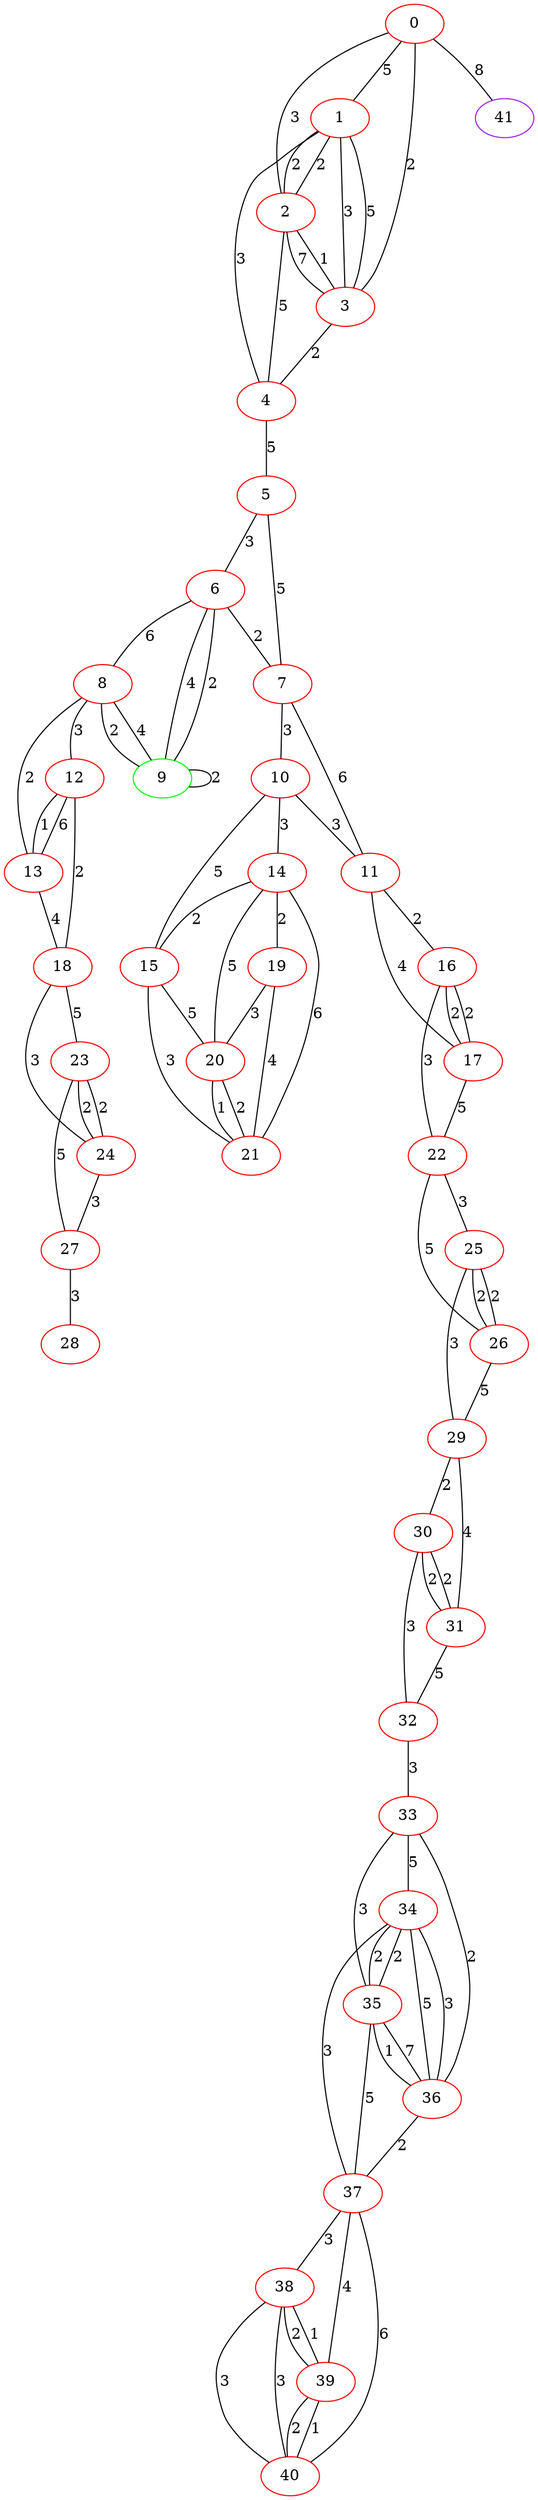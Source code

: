 graph "" {
0 [color=red, weight=1];
1 [color=red, weight=1];
2 [color=red, weight=1];
3 [color=red, weight=1];
4 [color=red, weight=1];
5 [color=red, weight=1];
6 [color=red, weight=1];
7 [color=red, weight=1];
8 [color=red, weight=1];
9 [color=green, weight=2];
10 [color=red, weight=1];
11 [color=red, weight=1];
12 [color=red, weight=1];
13 [color=red, weight=1];
14 [color=red, weight=1];
15 [color=red, weight=1];
16 [color=red, weight=1];
17 [color=red, weight=1];
18 [color=red, weight=1];
19 [color=red, weight=1];
20 [color=red, weight=1];
21 [color=red, weight=1];
22 [color=red, weight=1];
23 [color=red, weight=1];
24 [color=red, weight=1];
25 [color=red, weight=1];
26 [color=red, weight=1];
27 [color=red, weight=1];
28 [color=red, weight=1];
29 [color=red, weight=1];
30 [color=red, weight=1];
31 [color=red, weight=1];
32 [color=red, weight=1];
33 [color=red, weight=1];
34 [color=red, weight=1];
35 [color=red, weight=1];
36 [color=red, weight=1];
37 [color=red, weight=1];
38 [color=red, weight=1];
39 [color=red, weight=1];
40 [color=red, weight=1];
41 [color=purple, weight=4];
0 -- 1  [key=0, label=5];
0 -- 2  [key=0, label=3];
0 -- 3  [key=0, label=2];
0 -- 41  [key=0, label=8];
1 -- 2  [key=0, label=2];
1 -- 2  [key=1, label=2];
1 -- 3  [key=0, label=3];
1 -- 3  [key=1, label=5];
1 -- 4  [key=0, label=3];
2 -- 3  [key=0, label=1];
2 -- 3  [key=1, label=7];
2 -- 4  [key=0, label=5];
3 -- 4  [key=0, label=2];
4 -- 5  [key=0, label=5];
5 -- 6  [key=0, label=3];
5 -- 7  [key=0, label=5];
6 -- 8  [key=0, label=6];
6 -- 9  [key=0, label=4];
6 -- 9  [key=1, label=2];
6 -- 7  [key=0, label=2];
7 -- 10  [key=0, label=3];
7 -- 11  [key=0, label=6];
8 -- 9  [key=0, label=2];
8 -- 9  [key=1, label=4];
8 -- 12  [key=0, label=3];
8 -- 13  [key=0, label=2];
9 -- 9  [key=0, label=2];
10 -- 15  [key=0, label=5];
10 -- 11  [key=0, label=3];
10 -- 14  [key=0, label=3];
11 -- 16  [key=0, label=2];
11 -- 17  [key=0, label=4];
12 -- 18  [key=0, label=2];
12 -- 13  [key=0, label=1];
12 -- 13  [key=1, label=6];
13 -- 18  [key=0, label=4];
14 -- 19  [key=0, label=2];
14 -- 20  [key=0, label=5];
14 -- 21  [key=0, label=6];
14 -- 15  [key=0, label=2];
15 -- 20  [key=0, label=5];
15 -- 21  [key=0, label=3];
16 -- 17  [key=0, label=2];
16 -- 17  [key=1, label=2];
16 -- 22  [key=0, label=3];
17 -- 22  [key=0, label=5];
18 -- 24  [key=0, label=3];
18 -- 23  [key=0, label=5];
19 -- 20  [key=0, label=3];
19 -- 21  [key=0, label=4];
20 -- 21  [key=0, label=2];
20 -- 21  [key=1, label=1];
22 -- 25  [key=0, label=3];
22 -- 26  [key=0, label=5];
23 -- 24  [key=0, label=2];
23 -- 24  [key=1, label=2];
23 -- 27  [key=0, label=5];
24 -- 27  [key=0, label=3];
25 -- 26  [key=0, label=2];
25 -- 26  [key=1, label=2];
25 -- 29  [key=0, label=3];
26 -- 29  [key=0, label=5];
27 -- 28  [key=0, label=3];
29 -- 30  [key=0, label=2];
29 -- 31  [key=0, label=4];
30 -- 32  [key=0, label=3];
30 -- 31  [key=0, label=2];
30 -- 31  [key=1, label=2];
31 -- 32  [key=0, label=5];
32 -- 33  [key=0, label=3];
33 -- 34  [key=0, label=5];
33 -- 35  [key=0, label=3];
33 -- 36  [key=0, label=2];
34 -- 35  [key=0, label=2];
34 -- 35  [key=1, label=2];
34 -- 36  [key=0, label=5];
34 -- 36  [key=1, label=3];
34 -- 37  [key=0, label=3];
35 -- 36  [key=0, label=7];
35 -- 36  [key=1, label=1];
35 -- 37  [key=0, label=5];
36 -- 37  [key=0, label=2];
37 -- 38  [key=0, label=3];
37 -- 39  [key=0, label=4];
37 -- 40  [key=0, label=6];
38 -- 40  [key=0, label=3];
38 -- 40  [key=1, label=3];
38 -- 39  [key=0, label=2];
38 -- 39  [key=1, label=1];
39 -- 40  [key=0, label=1];
39 -- 40  [key=1, label=2];
}
